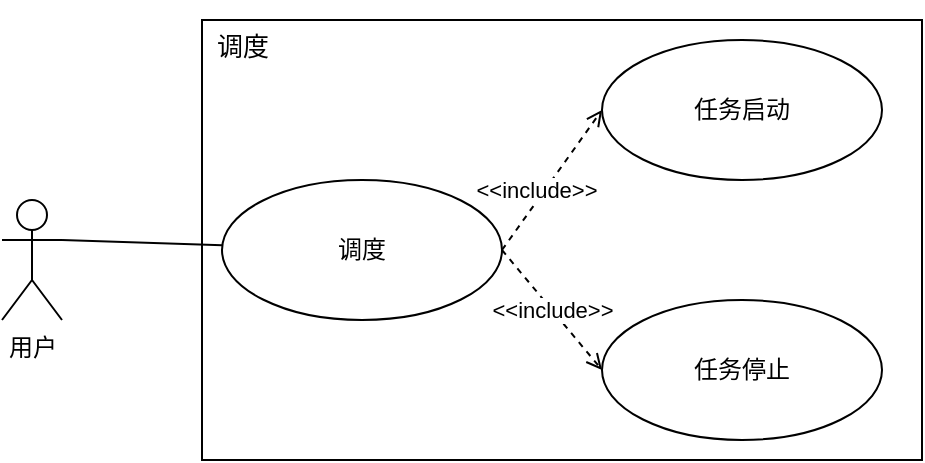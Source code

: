 <mxfile version="21.6.5" type="github">
  <diagram name="第 1 页" id="ay-ovdDbSZs9q1_X7poU">
    <mxGraphModel dx="954" dy="458" grid="1" gridSize="10" guides="1" tooltips="1" connect="1" arrows="1" fold="1" page="1" pageScale="1" pageWidth="827" pageHeight="1169" math="0" shadow="0">
      <root>
        <mxCell id="0" />
        <mxCell id="1" parent="0" />
        <mxCell id="IfDYGI1Ybj2rXrvwjJEZ-2" value="" style="rounded=0;whiteSpace=wrap;html=1;" parent="1" vertex="1">
          <mxGeometry x="250" y="100" width="360" height="220" as="geometry" />
        </mxCell>
        <mxCell id="IfDYGI1Ybj2rXrvwjJEZ-1" value="用户" style="shape=umlActor;verticalLabelPosition=bottom;verticalAlign=top;html=1;outlineConnect=0;" parent="1" vertex="1">
          <mxGeometry x="150" y="190" width="30" height="60" as="geometry" />
        </mxCell>
        <mxCell id="IfDYGI1Ybj2rXrvwjJEZ-3" value="&lt;span style=&quot;font-weight: normal;&quot;&gt;&lt;font style=&quot;font-size: 13px;&quot;&gt;调度&lt;/font&gt;&lt;/span&gt;" style="text;strokeColor=none;fillColor=none;html=1;fontSize=24;fontStyle=1;verticalAlign=middle;align=center;" parent="1" vertex="1">
          <mxGeometry x="220" y="90" width="100" height="40" as="geometry" />
        </mxCell>
        <mxCell id="IfDYGI1Ybj2rXrvwjJEZ-11" style="rounded=0;orthogonalLoop=1;jettySize=auto;html=1;entryX=0;entryY=0.5;entryDx=0;entryDy=0;dashed=1;endArrow=open;endFill=0;exitX=1;exitY=0.5;exitDx=0;exitDy=0;" parent="1" source="IfDYGI1Ybj2rXrvwjJEZ-4" target="IfDYGI1Ybj2rXrvwjJEZ-5" edge="1">
          <mxGeometry relative="1" as="geometry" />
        </mxCell>
        <mxCell id="KSuDgBOz-IIKpWjfGdAN-1" value="&amp;lt;&amp;lt;include&amp;gt;&amp;gt;" style="edgeLabel;html=1;align=center;verticalAlign=middle;resizable=0;points=[];" vertex="1" connectable="0" parent="IfDYGI1Ybj2rXrvwjJEZ-11">
          <mxGeometry x="-0.203" y="4" relative="1" as="geometry">
            <mxPoint as="offset" />
          </mxGeometry>
        </mxCell>
        <mxCell id="IfDYGI1Ybj2rXrvwjJEZ-12" value="&amp;lt;&amp;lt;include&amp;gt;&amp;gt;" style="rounded=0;orthogonalLoop=1;jettySize=auto;html=1;entryX=0;entryY=0.5;entryDx=0;entryDy=0;exitX=1;exitY=0.5;exitDx=0;exitDy=0;dashed=1;endArrow=open;endFill=0;" parent="1" source="IfDYGI1Ybj2rXrvwjJEZ-4" target="IfDYGI1Ybj2rXrvwjJEZ-7" edge="1">
          <mxGeometry relative="1" as="geometry" />
        </mxCell>
        <mxCell id="IfDYGI1Ybj2rXrvwjJEZ-4" value="调度" style="ellipse;whiteSpace=wrap;html=1;" parent="1" vertex="1">
          <mxGeometry x="260" y="180" width="140" height="70" as="geometry" />
        </mxCell>
        <mxCell id="IfDYGI1Ybj2rXrvwjJEZ-5" value="任务启动" style="ellipse;whiteSpace=wrap;html=1;" parent="1" vertex="1">
          <mxGeometry x="450" y="110" width="140" height="70" as="geometry" />
        </mxCell>
        <mxCell id="IfDYGI1Ybj2rXrvwjJEZ-7" value="任务停止" style="ellipse;whiteSpace=wrap;html=1;" parent="1" vertex="1">
          <mxGeometry x="450" y="240" width="140" height="70" as="geometry" />
        </mxCell>
        <mxCell id="IfDYGI1Ybj2rXrvwjJEZ-9" style="rounded=0;orthogonalLoop=1;jettySize=auto;html=1;endArrow=none;endFill=0;exitX=1;exitY=0.333;exitDx=0;exitDy=0;exitPerimeter=0;" parent="1" source="IfDYGI1Ybj2rXrvwjJEZ-1" target="IfDYGI1Ybj2rXrvwjJEZ-4" edge="1">
          <mxGeometry relative="1" as="geometry" />
        </mxCell>
      </root>
    </mxGraphModel>
  </diagram>
</mxfile>
